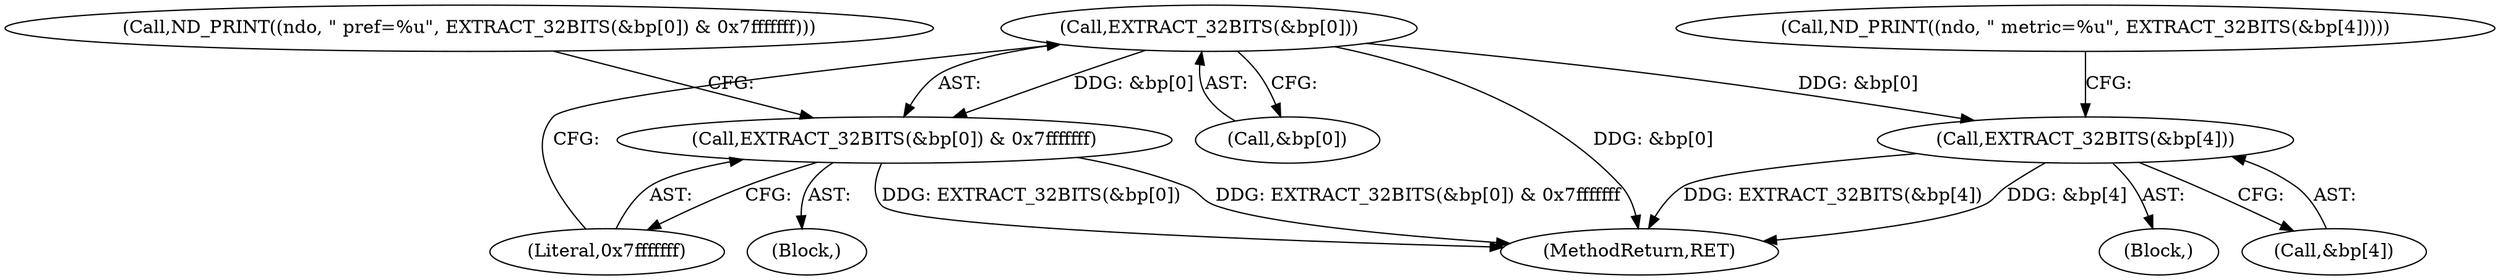 digraph "0_tcpdump_5dc1860d8267b1e0cb78c9ffa2a40bea2fdb3ddc_4@array" {
"1001339" [label="(Call,EXTRACT_32BITS(&bp[0]))"];
"1001338" [label="(Call,EXTRACT_32BITS(&bp[0]) & 0x7fffffff)"];
"1001350" [label="(Call,EXTRACT_32BITS(&bp[4]))"];
"1001339" [label="(Call,EXTRACT_32BITS(&bp[0]))"];
"1001348" [label="(Block,)"];
"1001350" [label="(Call,EXTRACT_32BITS(&bp[4]))"];
"1001344" [label="(Literal,0x7fffffff)"];
"1001338" [label="(Call,EXTRACT_32BITS(&bp[0]) & 0x7fffffff)"];
"1001333" [label="(Call,ND_PRINT((ndo, \" pref=%u\", EXTRACT_32BITS(&bp[0]) & 0x7fffffff)))"];
"1001340" [label="(Call,&bp[0])"];
"1001351" [label="(Call,&bp[4])"];
"1001336" [label="(Block,)"];
"1001345" [label="(Call,ND_PRINT((ndo, \" metric=%u\", EXTRACT_32BITS(&bp[4]))))"];
"1001586" [label="(MethodReturn,RET)"];
"1001339" -> "1001338"  [label="AST: "];
"1001339" -> "1001340"  [label="CFG: "];
"1001340" -> "1001339"  [label="AST: "];
"1001344" -> "1001339"  [label="CFG: "];
"1001339" -> "1001586"  [label="DDG: &bp[0]"];
"1001339" -> "1001338"  [label="DDG: &bp[0]"];
"1001339" -> "1001350"  [label="DDG: &bp[0]"];
"1001338" -> "1001336"  [label="AST: "];
"1001338" -> "1001344"  [label="CFG: "];
"1001344" -> "1001338"  [label="AST: "];
"1001333" -> "1001338"  [label="CFG: "];
"1001338" -> "1001586"  [label="DDG: EXTRACT_32BITS(&bp[0]) & 0x7fffffff"];
"1001338" -> "1001586"  [label="DDG: EXTRACT_32BITS(&bp[0])"];
"1001350" -> "1001348"  [label="AST: "];
"1001350" -> "1001351"  [label="CFG: "];
"1001351" -> "1001350"  [label="AST: "];
"1001345" -> "1001350"  [label="CFG: "];
"1001350" -> "1001586"  [label="DDG: EXTRACT_32BITS(&bp[4])"];
"1001350" -> "1001586"  [label="DDG: &bp[4]"];
}
